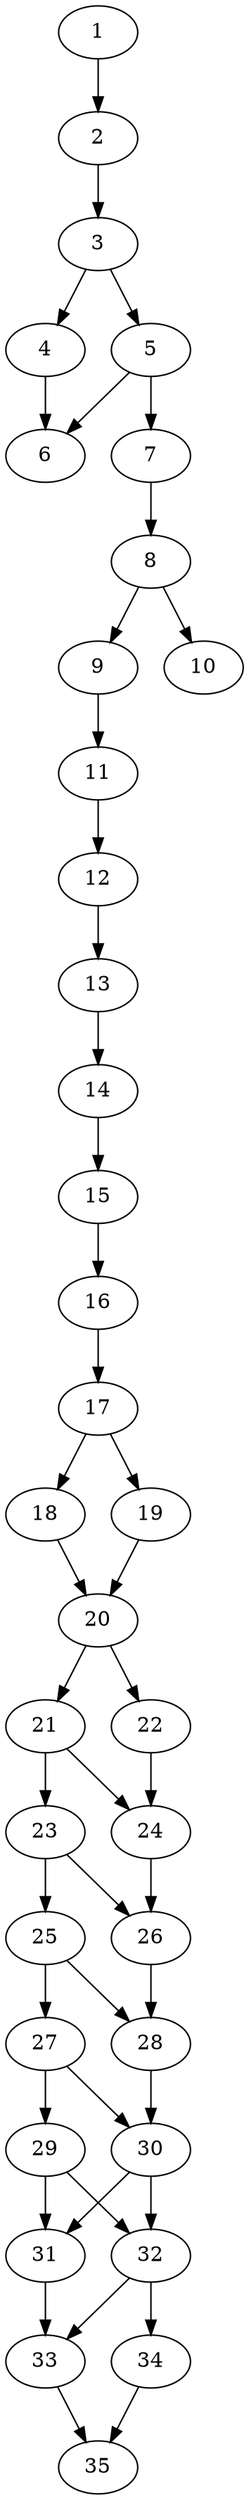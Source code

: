// DAG automatically generated by daggen at Thu Oct  3 14:05:37 2019
// ./daggen --dot -n 35 --ccr 0.3 --fat 0.3 --regular 0.5 --density 0.7 --mindata 5242880 --maxdata 52428800 
digraph G {
  1 [size="54582613", alpha="0.20", expect_size="16374784"] 
  1 -> 2 [size ="16374784"]
  2 [size="171287893", alpha="0.16", expect_size="51386368"] 
  2 -> 3 [size ="51386368"]
  3 [size="154176853", alpha="0.17", expect_size="46253056"] 
  3 -> 4 [size ="46253056"]
  3 -> 5 [size ="46253056"]
  4 [size="73830400", alpha="0.15", expect_size="22149120"] 
  4 -> 6 [size ="22149120"]
  5 [size="147988480", alpha="0.18", expect_size="44396544"] 
  5 -> 6 [size ="44396544"]
  5 -> 7 [size ="44396544"]
  6 [size="66990080", alpha="0.03", expect_size="20097024"] 
  7 [size="68283733", alpha="0.09", expect_size="20485120"] 
  7 -> 8 [size ="20485120"]
  8 [size="21476693", alpha="0.03", expect_size="6443008"] 
  8 -> 9 [size ="6443008"]
  8 -> 10 [size ="6443008"]
  9 [size="101321387", alpha="0.14", expect_size="30396416"] 
  9 -> 11 [size ="30396416"]
  10 [size="100420267", alpha="0.13", expect_size="30126080"] 
  11 [size="147633493", alpha="0.18", expect_size="44290048"] 
  11 -> 12 [size ="44290048"]
  12 [size="144660480", alpha="0.16", expect_size="43398144"] 
  12 -> 13 [size ="43398144"]
  13 [size="113923413", alpha="0.17", expect_size="34177024"] 
  13 -> 14 [size ="34177024"]
  14 [size="90501120", alpha="0.11", expect_size="27150336"] 
  14 -> 15 [size ="27150336"]
  15 [size="52370773", alpha="0.20", expect_size="15711232"] 
  15 -> 16 [size ="15711232"]
  16 [size="38696960", alpha="0.10", expect_size="11609088"] 
  16 -> 17 [size ="11609088"]
  17 [size="62856533", alpha="0.01", expect_size="18856960"] 
  17 -> 18 [size ="18856960"]
  17 -> 19 [size ="18856960"]
  18 [size="136970240", alpha="0.14", expect_size="41091072"] 
  18 -> 20 [size ="41091072"]
  19 [size="158508373", alpha="0.02", expect_size="47552512"] 
  19 -> 20 [size ="47552512"]
  20 [size="114428587", alpha="0.05", expect_size="34328576"] 
  20 -> 21 [size ="34328576"]
  20 -> 22 [size ="34328576"]
  21 [size="57559040", alpha="0.12", expect_size="17267712"] 
  21 -> 23 [size ="17267712"]
  21 -> 24 [size ="17267712"]
  22 [size="45100373", alpha="0.20", expect_size="13530112"] 
  22 -> 24 [size ="13530112"]
  23 [size="173373440", alpha="0.04", expect_size="52012032"] 
  23 -> 25 [size ="52012032"]
  23 -> 26 [size ="52012032"]
  24 [size="149541547", alpha="0.16", expect_size="44862464"] 
  24 -> 26 [size ="44862464"]
  25 [size="80991573", alpha="0.04", expect_size="24297472"] 
  25 -> 27 [size ="24297472"]
  25 -> 28 [size ="24297472"]
  26 [size="80523947", alpha="0.19", expect_size="24157184"] 
  26 -> 28 [size ="24157184"]
  27 [size="157375147", alpha="0.20", expect_size="47212544"] 
  27 -> 29 [size ="47212544"]
  27 -> 30 [size ="47212544"]
  28 [size="164587520", alpha="0.02", expect_size="49376256"] 
  28 -> 30 [size ="49376256"]
  29 [size="114684587", alpha="0.14", expect_size="34405376"] 
  29 -> 31 [size ="34405376"]
  29 -> 32 [size ="34405376"]
  30 [size="129976320", alpha="0.17", expect_size="38992896"] 
  30 -> 31 [size ="38992896"]
  30 -> 32 [size ="38992896"]
  31 [size="168110080", alpha="0.16", expect_size="50433024"] 
  31 -> 33 [size ="50433024"]
  32 [size="108905813", alpha="0.11", expect_size="32671744"] 
  32 -> 33 [size ="32671744"]
  32 -> 34 [size ="32671744"]
  33 [size="106171733", alpha="0.19", expect_size="31851520"] 
  33 -> 35 [size ="31851520"]
  34 [size="139328853", alpha="0.16", expect_size="41798656"] 
  34 -> 35 [size ="41798656"]
  35 [size="107444907", alpha="0.18", expect_size="32233472"] 
}
